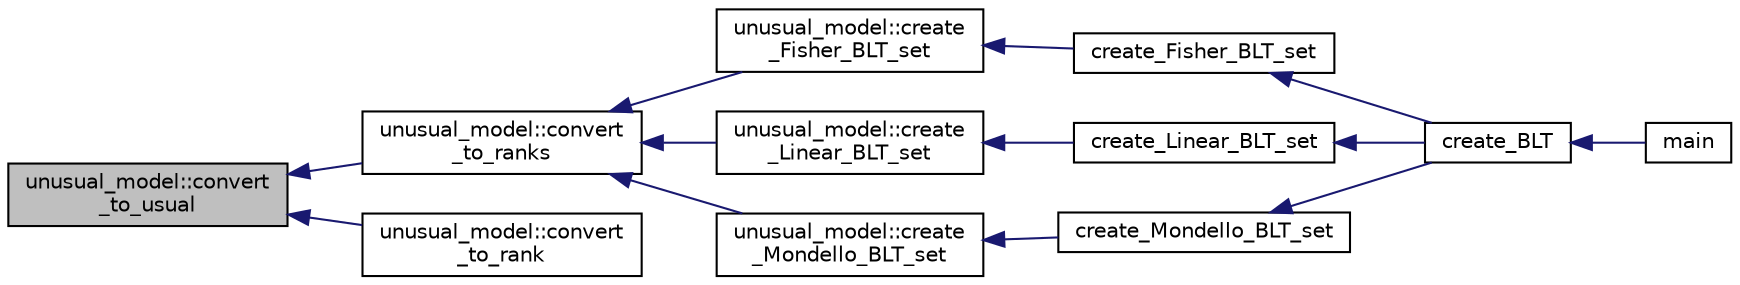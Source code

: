 digraph "unusual_model::convert_to_usual"
{
  edge [fontname="Helvetica",fontsize="10",labelfontname="Helvetica",labelfontsize="10"];
  node [fontname="Helvetica",fontsize="10",shape=record];
  rankdir="LR";
  Node177 [label="unusual_model::convert\l_to_usual",height=0.2,width=0.4,color="black", fillcolor="grey75", style="filled", fontcolor="black"];
  Node177 -> Node178 [dir="back",color="midnightblue",fontsize="10",style="solid",fontname="Helvetica"];
  Node178 [label="unusual_model::convert\l_to_ranks",height=0.2,width=0.4,color="black", fillcolor="white", style="filled",URL="$dc/d50/classunusual__model.html#ab5cdb8ec08ae842b6ae4831385e9934b"];
  Node178 -> Node179 [dir="back",color="midnightblue",fontsize="10",style="solid",fontname="Helvetica"];
  Node179 [label="unusual_model::create\l_Fisher_BLT_set",height=0.2,width=0.4,color="black", fillcolor="white", style="filled",URL="$dc/d50/classunusual__model.html#ad8a52feef5e6da3cee43dd09c64c5eeb"];
  Node179 -> Node180 [dir="back",color="midnightblue",fontsize="10",style="solid",fontname="Helvetica"];
  Node180 [label="create_Fisher_BLT_set",height=0.2,width=0.4,color="black", fillcolor="white", style="filled",URL="$d4/d67/geometry_8h.html#ad970fc96c238a422a64338691f8b91cc"];
  Node180 -> Node181 [dir="back",color="midnightblue",fontsize="10",style="solid",fontname="Helvetica"];
  Node181 [label="create_BLT",height=0.2,width=0.4,color="black", fillcolor="white", style="filled",URL="$d4/d67/geometry_8h.html#a5a6f4081a90668e2e95f8e4886d241d9"];
  Node181 -> Node182 [dir="back",color="midnightblue",fontsize="10",style="solid",fontname="Helvetica"];
  Node182 [label="main",height=0.2,width=0.4,color="black", fillcolor="white", style="filled",URL="$d4/d6e/make__something_8_c.html#a217dbf8b442f20279ea00b898af96f52"];
  Node178 -> Node183 [dir="back",color="midnightblue",fontsize="10",style="solid",fontname="Helvetica"];
  Node183 [label="unusual_model::create\l_Linear_BLT_set",height=0.2,width=0.4,color="black", fillcolor="white", style="filled",URL="$dc/d50/classunusual__model.html#ae1a8f13e4e870b50e7fa24671f709d3b"];
  Node183 -> Node184 [dir="back",color="midnightblue",fontsize="10",style="solid",fontname="Helvetica"];
  Node184 [label="create_Linear_BLT_set",height=0.2,width=0.4,color="black", fillcolor="white", style="filled",URL="$d4/d67/geometry_8h.html#a9a35af1dd478ad49c6922240bfff89dd"];
  Node184 -> Node181 [dir="back",color="midnightblue",fontsize="10",style="solid",fontname="Helvetica"];
  Node178 -> Node185 [dir="back",color="midnightblue",fontsize="10",style="solid",fontname="Helvetica"];
  Node185 [label="unusual_model::create\l_Mondello_BLT_set",height=0.2,width=0.4,color="black", fillcolor="white", style="filled",URL="$dc/d50/classunusual__model.html#a24648c38693c1595023ed28b3eed0972"];
  Node185 -> Node186 [dir="back",color="midnightblue",fontsize="10",style="solid",fontname="Helvetica"];
  Node186 [label="create_Mondello_BLT_set",height=0.2,width=0.4,color="black", fillcolor="white", style="filled",URL="$d4/d67/geometry_8h.html#ab6f68b0ad3b8ccc37d88073576930ea8"];
  Node186 -> Node181 [dir="back",color="midnightblue",fontsize="10",style="solid",fontname="Helvetica"];
  Node177 -> Node187 [dir="back",color="midnightblue",fontsize="10",style="solid",fontname="Helvetica"];
  Node187 [label="unusual_model::convert\l_to_rank",height=0.2,width=0.4,color="black", fillcolor="white", style="filled",URL="$dc/d50/classunusual__model.html#ac3c9a8673189d7f889ff019f1c2a9bf7"];
}
